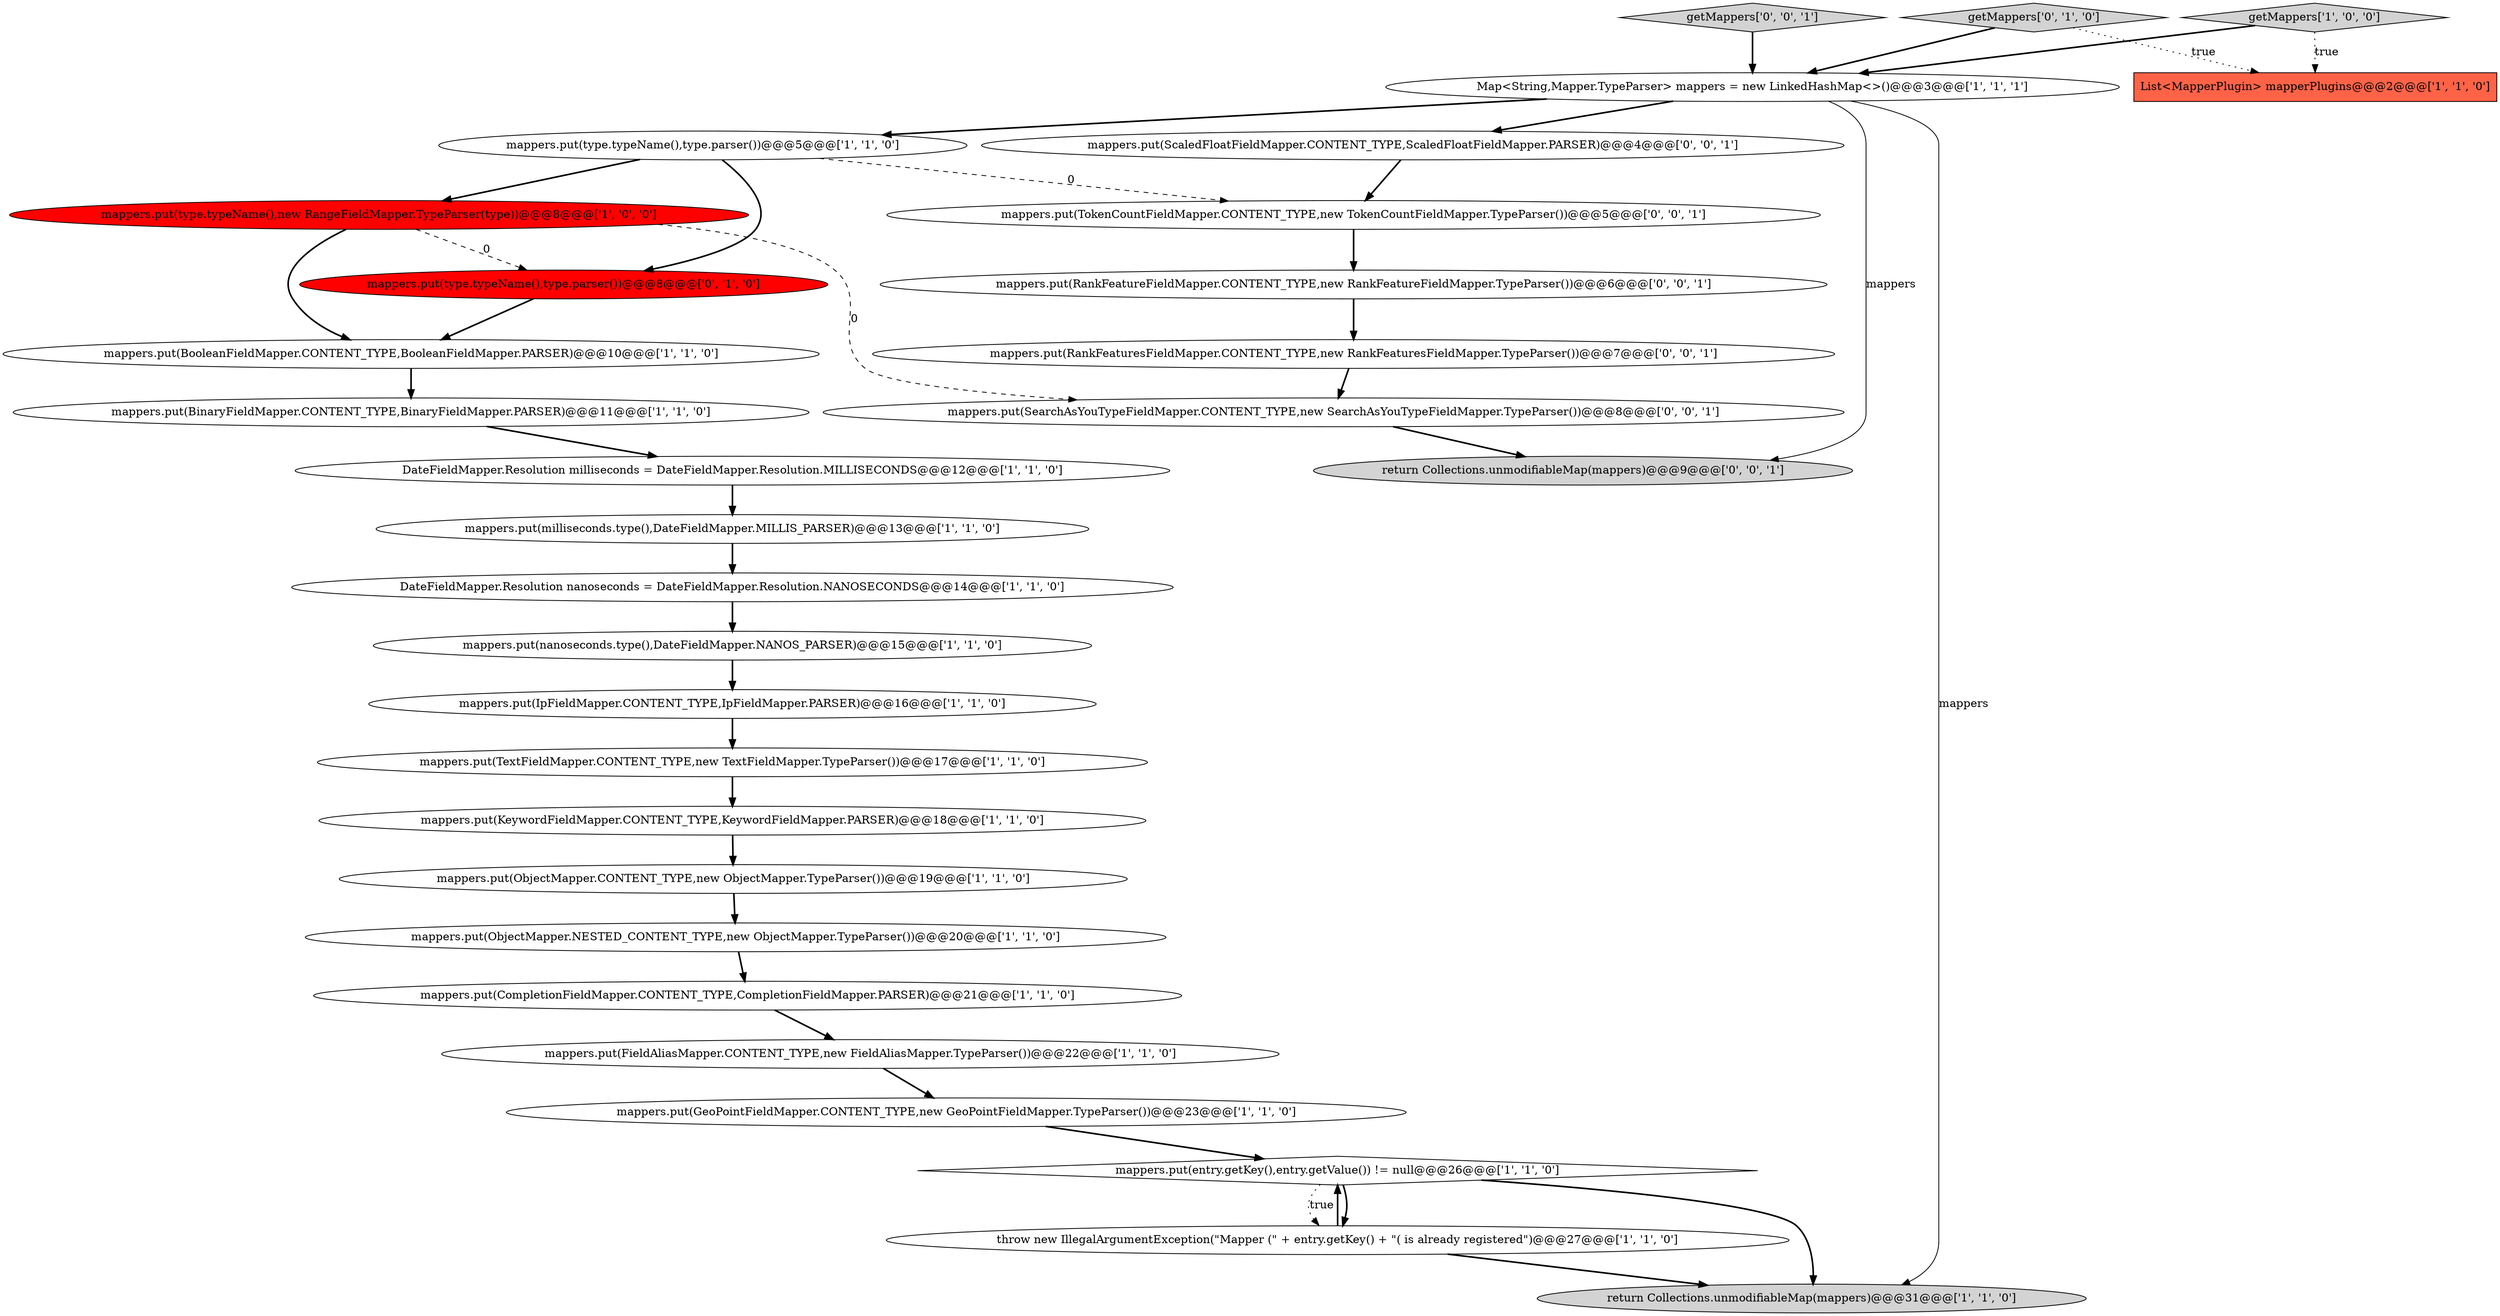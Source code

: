 digraph {
17 [style = filled, label = "mappers.put(GeoPointFieldMapper.CONTENT_TYPE,new GeoPointFieldMapper.TypeParser())@@@23@@@['1', '1', '0']", fillcolor = white, shape = ellipse image = "AAA0AAABBB1BBB"];
29 [style = filled, label = "return Collections.unmodifiableMap(mappers)@@@9@@@['0', '0', '1']", fillcolor = lightgray, shape = ellipse image = "AAA0AAABBB3BBB"];
11 [style = filled, label = "mappers.put(milliseconds.type(),DateFieldMapper.MILLIS_PARSER)@@@13@@@['1', '1', '0']", fillcolor = white, shape = ellipse image = "AAA0AAABBB1BBB"];
6 [style = filled, label = "mappers.put(type.typeName(),type.parser())@@@5@@@['1', '1', '0']", fillcolor = white, shape = ellipse image = "AAA0AAABBB1BBB"];
22 [style = filled, label = "getMappers['0', '1', '0']", fillcolor = lightgray, shape = diamond image = "AAA0AAABBB2BBB"];
23 [style = filled, label = "mappers.put(type.typeName(),type.parser())@@@8@@@['0', '1', '0']", fillcolor = red, shape = ellipse image = "AAA1AAABBB2BBB"];
21 [style = filled, label = "mappers.put(BinaryFieldMapper.CONTENT_TYPE,BinaryFieldMapper.PARSER)@@@11@@@['1', '1', '0']", fillcolor = white, shape = ellipse image = "AAA0AAABBB1BBB"];
18 [style = filled, label = "return Collections.unmodifiableMap(mappers)@@@31@@@['1', '1', '0']", fillcolor = lightgray, shape = ellipse image = "AAA0AAABBB1BBB"];
16 [style = filled, label = "DateFieldMapper.Resolution nanoseconds = DateFieldMapper.Resolution.NANOSECONDS@@@14@@@['1', '1', '0']", fillcolor = white, shape = ellipse image = "AAA0AAABBB1BBB"];
13 [style = filled, label = "mappers.put(nanoseconds.type(),DateFieldMapper.NANOS_PARSER)@@@15@@@['1', '1', '0']", fillcolor = white, shape = ellipse image = "AAA0AAABBB1BBB"];
1 [style = filled, label = "mappers.put(BooleanFieldMapper.CONTENT_TYPE,BooleanFieldMapper.PARSER)@@@10@@@['1', '1', '0']", fillcolor = white, shape = ellipse image = "AAA0AAABBB1BBB"];
0 [style = filled, label = "throw new IllegalArgumentException(\"Mapper (\" + entry.getKey() + \"( is already registered\")@@@27@@@['1', '1', '0']", fillcolor = white, shape = ellipse image = "AAA0AAABBB1BBB"];
26 [style = filled, label = "mappers.put(SearchAsYouTypeFieldMapper.CONTENT_TYPE,new SearchAsYouTypeFieldMapper.TypeParser())@@@8@@@['0', '0', '1']", fillcolor = white, shape = ellipse image = "AAA0AAABBB3BBB"];
27 [style = filled, label = "mappers.put(ScaledFloatFieldMapper.CONTENT_TYPE,ScaledFloatFieldMapper.PARSER)@@@4@@@['0', '0', '1']", fillcolor = white, shape = ellipse image = "AAA0AAABBB3BBB"];
25 [style = filled, label = "getMappers['0', '0', '1']", fillcolor = lightgray, shape = diamond image = "AAA0AAABBB3BBB"];
8 [style = filled, label = "List<MapperPlugin> mapperPlugins@@@2@@@['1', '1', '0']", fillcolor = tomato, shape = box image = "AAA0AAABBB1BBB"];
4 [style = filled, label = "Map<String,Mapper.TypeParser> mappers = new LinkedHashMap<>()@@@3@@@['1', '1', '1']", fillcolor = white, shape = ellipse image = "AAA0AAABBB1BBB"];
9 [style = filled, label = "DateFieldMapper.Resolution milliseconds = DateFieldMapper.Resolution.MILLISECONDS@@@12@@@['1', '1', '0']", fillcolor = white, shape = ellipse image = "AAA0AAABBB1BBB"];
19 [style = filled, label = "mappers.put(IpFieldMapper.CONTENT_TYPE,IpFieldMapper.PARSER)@@@16@@@['1', '1', '0']", fillcolor = white, shape = ellipse image = "AAA0AAABBB1BBB"];
2 [style = filled, label = "mappers.put(ObjectMapper.NESTED_CONTENT_TYPE,new ObjectMapper.TypeParser())@@@20@@@['1', '1', '0']", fillcolor = white, shape = ellipse image = "AAA0AAABBB1BBB"];
5 [style = filled, label = "mappers.put(FieldAliasMapper.CONTENT_TYPE,new FieldAliasMapper.TypeParser())@@@22@@@['1', '1', '0']", fillcolor = white, shape = ellipse image = "AAA0AAABBB1BBB"];
15 [style = filled, label = "mappers.put(type.typeName(),new RangeFieldMapper.TypeParser(type))@@@8@@@['1', '0', '0']", fillcolor = red, shape = ellipse image = "AAA1AAABBB1BBB"];
24 [style = filled, label = "mappers.put(RankFeatureFieldMapper.CONTENT_TYPE,new RankFeatureFieldMapper.TypeParser())@@@6@@@['0', '0', '1']", fillcolor = white, shape = ellipse image = "AAA0AAABBB3BBB"];
30 [style = filled, label = "mappers.put(TokenCountFieldMapper.CONTENT_TYPE,new TokenCountFieldMapper.TypeParser())@@@5@@@['0', '0', '1']", fillcolor = white, shape = ellipse image = "AAA0AAABBB3BBB"];
3 [style = filled, label = "mappers.put(entry.getKey(),entry.getValue()) != null@@@26@@@['1', '1', '0']", fillcolor = white, shape = diamond image = "AAA0AAABBB1BBB"];
20 [style = filled, label = "mappers.put(KeywordFieldMapper.CONTENT_TYPE,KeywordFieldMapper.PARSER)@@@18@@@['1', '1', '0']", fillcolor = white, shape = ellipse image = "AAA0AAABBB1BBB"];
10 [style = filled, label = "mappers.put(CompletionFieldMapper.CONTENT_TYPE,CompletionFieldMapper.PARSER)@@@21@@@['1', '1', '0']", fillcolor = white, shape = ellipse image = "AAA0AAABBB1BBB"];
28 [style = filled, label = "mappers.put(RankFeaturesFieldMapper.CONTENT_TYPE,new RankFeaturesFieldMapper.TypeParser())@@@7@@@['0', '0', '1']", fillcolor = white, shape = ellipse image = "AAA0AAABBB3BBB"];
7 [style = filled, label = "getMappers['1', '0', '0']", fillcolor = lightgray, shape = diamond image = "AAA0AAABBB1BBB"];
12 [style = filled, label = "mappers.put(TextFieldMapper.CONTENT_TYPE,new TextFieldMapper.TypeParser())@@@17@@@['1', '1', '0']", fillcolor = white, shape = ellipse image = "AAA0AAABBB1BBB"];
14 [style = filled, label = "mappers.put(ObjectMapper.CONTENT_TYPE,new ObjectMapper.TypeParser())@@@19@@@['1', '1', '0']", fillcolor = white, shape = ellipse image = "AAA0AAABBB1BBB"];
0->3 [style = bold, label=""];
11->16 [style = bold, label=""];
24->28 [style = bold, label=""];
30->24 [style = bold, label=""];
16->13 [style = bold, label=""];
15->23 [style = dashed, label="0"];
9->11 [style = bold, label=""];
19->12 [style = bold, label=""];
4->6 [style = bold, label=""];
6->23 [style = bold, label=""];
26->29 [style = bold, label=""];
27->30 [style = bold, label=""];
12->20 [style = bold, label=""];
25->4 [style = bold, label=""];
28->26 [style = bold, label=""];
20->14 [style = bold, label=""];
7->4 [style = bold, label=""];
2->10 [style = bold, label=""];
5->17 [style = bold, label=""];
3->0 [style = bold, label=""];
6->15 [style = bold, label=""];
22->4 [style = bold, label=""];
3->18 [style = bold, label=""];
13->19 [style = bold, label=""];
21->9 [style = bold, label=""];
22->8 [style = dotted, label="true"];
10->5 [style = bold, label=""];
1->21 [style = bold, label=""];
4->27 [style = bold, label=""];
3->0 [style = dotted, label="true"];
17->3 [style = bold, label=""];
23->1 [style = bold, label=""];
4->29 [style = solid, label="mappers"];
4->18 [style = solid, label="mappers"];
15->26 [style = dashed, label="0"];
0->18 [style = bold, label=""];
6->30 [style = dashed, label="0"];
14->2 [style = bold, label=""];
7->8 [style = dotted, label="true"];
15->1 [style = bold, label=""];
}
